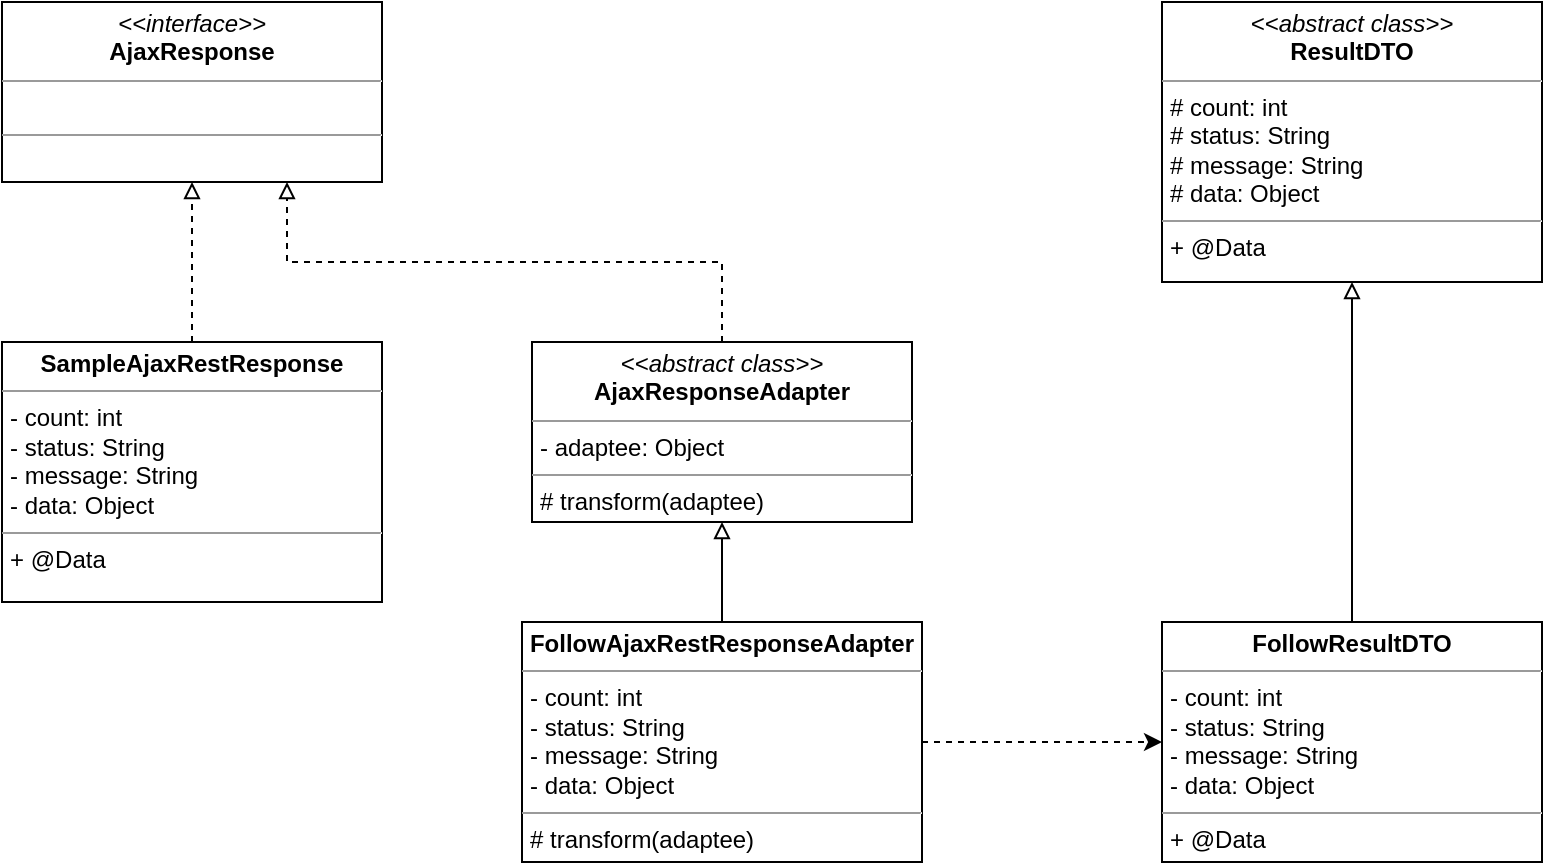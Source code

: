 <mxfile version="14.1.9" type="device"><diagram id="4Qua2tRlom2xMhvLz8AV" name="Page-1"><mxGraphModel dx="1641" dy="695" grid="1" gridSize="10" guides="1" tooltips="1" connect="1" arrows="1" fold="1" page="1" pageScale="1" pageWidth="827" pageHeight="1169" math="0" shadow="0"><root><mxCell id="0"/><mxCell id="1" parent="0"/><mxCell id="agtTRONanMto4UQ3hIQZ-1" value="&lt;p style=&quot;margin: 0px ; margin-top: 4px ; text-align: center&quot;&gt;&lt;i&gt;&amp;lt;&amp;lt;interface&amp;gt;&amp;gt;&lt;/i&gt;&lt;br&gt;&lt;b&gt;AjaxResponse&lt;/b&gt;&lt;/p&gt;&lt;hr size=&quot;1&quot;&gt;&lt;p style=&quot;margin: 0px ; margin-left: 4px&quot;&gt;&lt;br&gt;&lt;/p&gt;&lt;hr size=&quot;1&quot;&gt;&lt;p style=&quot;margin: 0px ; margin-left: 4px&quot;&gt;&lt;br&gt;&lt;/p&gt;" style="verticalAlign=top;align=left;overflow=fill;fontSize=12;fontFamily=Helvetica;html=1;" parent="1" vertex="1"><mxGeometry x="-800" y="60" width="190" height="90" as="geometry"/></mxCell><mxCell id="agtTRONanMto4UQ3hIQZ-3" style="edgeStyle=orthogonalEdgeStyle;rounded=0;orthogonalLoop=1;jettySize=auto;html=1;entryX=0.5;entryY=1;entryDx=0;entryDy=0;endArrow=block;endFill=0;dashed=1;" parent="1" source="agtTRONanMto4UQ3hIQZ-2" target="agtTRONanMto4UQ3hIQZ-1" edge="1"><mxGeometry relative="1" as="geometry"/></mxCell><mxCell id="agtTRONanMto4UQ3hIQZ-2" value="&lt;p style=&quot;margin: 0px ; margin-top: 4px ; text-align: center&quot;&gt;&lt;b&gt;SampleAjaxRestResponse&lt;/b&gt;&lt;/p&gt;&lt;hr size=&quot;1&quot;&gt;&lt;p style=&quot;margin: 0px ; margin-left: 4px&quot;&gt;- count: int&lt;/p&gt;&lt;p style=&quot;margin: 0px ; margin-left: 4px&quot;&gt;- status: String&lt;/p&gt;&lt;p style=&quot;margin: 0px ; margin-left: 4px&quot;&gt;- message: String&lt;/p&gt;&lt;p style=&quot;margin: 0px ; margin-left: 4px&quot;&gt;- data: Object&lt;/p&gt;&lt;hr size=&quot;1&quot;&gt;&lt;p style=&quot;margin: 0px ; margin-left: 4px&quot;&gt;+ @Data&lt;/p&gt;" style="verticalAlign=top;align=left;overflow=fill;fontSize=12;fontFamily=Helvetica;html=1;" parent="1" vertex="1"><mxGeometry x="-800" y="230" width="190" height="130" as="geometry"/></mxCell><mxCell id="agtTRONanMto4UQ3hIQZ-4" value="&lt;p style=&quot;margin: 0px ; margin-top: 4px ; text-align: center&quot;&gt;&lt;i&gt;&amp;lt;&amp;lt;abstract class&amp;gt;&amp;gt;&lt;/i&gt;&lt;br&gt;&lt;b&gt;ResultDTO&lt;/b&gt;&lt;/p&gt;&lt;hr size=&quot;1&quot;&gt;&lt;p style=&quot;margin: 0px 0px 0px 4px&quot;&gt;# count: int&lt;/p&gt;&lt;p style=&quot;margin: 0px 0px 0px 4px&quot;&gt;# status: String&lt;/p&gt;&lt;p style=&quot;margin: 0px 0px 0px 4px&quot;&gt;# message: String&lt;/p&gt;&lt;p style=&quot;margin: 0px 0px 0px 4px&quot;&gt;# data: Object&lt;/p&gt;&lt;hr size=&quot;1&quot;&gt;&lt;p style=&quot;margin: 0px ; margin-left: 4px&quot;&gt;+ @Data&lt;/p&gt;" style="verticalAlign=top;align=left;overflow=fill;fontSize=12;fontFamily=Helvetica;html=1;" parent="1" vertex="1"><mxGeometry x="-220" y="60" width="190" height="140" as="geometry"/></mxCell><mxCell id="agtTRONanMto4UQ3hIQZ-6" style="edgeStyle=orthogonalEdgeStyle;rounded=0;orthogonalLoop=1;jettySize=auto;html=1;entryX=0.5;entryY=1;entryDx=0;entryDy=0;endArrow=block;endFill=0;" parent="1" source="agtTRONanMto4UQ3hIQZ-5" target="agtTRONanMto4UQ3hIQZ-4" edge="1"><mxGeometry relative="1" as="geometry"/></mxCell><mxCell id="agtTRONanMto4UQ3hIQZ-5" value="&lt;p style=&quot;margin: 0px ; margin-top: 4px ; text-align: center&quot;&gt;&lt;b&gt;FollowResultDTO&lt;/b&gt;&lt;/p&gt;&lt;hr size=&quot;1&quot;&gt;&lt;p style=&quot;margin: 0px ; margin-left: 4px&quot;&gt;- count: int&lt;/p&gt;&lt;p style=&quot;margin: 0px ; margin-left: 4px&quot;&gt;- status: String&lt;/p&gt;&lt;p style=&quot;margin: 0px ; margin-left: 4px&quot;&gt;- message: String&lt;/p&gt;&lt;p style=&quot;margin: 0px ; margin-left: 4px&quot;&gt;- data: Object&lt;/p&gt;&lt;hr size=&quot;1&quot;&gt;&lt;p style=&quot;margin: 0px ; margin-left: 4px&quot;&gt;+ @Data&lt;/p&gt;" style="verticalAlign=top;align=left;overflow=fill;fontSize=12;fontFamily=Helvetica;html=1;" parent="1" vertex="1"><mxGeometry x="-220" y="370" width="190" height="120" as="geometry"/></mxCell><mxCell id="agtTRONanMto4UQ3hIQZ-7" value="&lt;p style=&quot;margin: 0px ; margin-top: 4px ; text-align: center&quot;&gt;&lt;i&gt;&amp;lt;&amp;lt;abstract class&amp;gt;&amp;gt;&lt;/i&gt;&lt;br&gt;&lt;b&gt;AjaxResponseAdapter&lt;/b&gt;&lt;/p&gt;&lt;hr size=&quot;1&quot;&gt;&lt;p style=&quot;margin: 0px ; margin-left: 4px&quot;&gt;- adaptee: Object&lt;/p&gt;&lt;hr size=&quot;1&quot;&gt;&lt;p style=&quot;margin: 0px ; margin-left: 4px&quot;&gt;# transform(adaptee)&lt;br&gt;&lt;br&gt;&lt;/p&gt;" style="verticalAlign=top;align=left;overflow=fill;fontSize=12;fontFamily=Helvetica;html=1;" parent="1" vertex="1"><mxGeometry x="-535" y="230" width="190" height="90" as="geometry"/></mxCell><mxCell id="agtTRONanMto4UQ3hIQZ-9" style="edgeStyle=orthogonalEdgeStyle;rounded=0;orthogonalLoop=1;jettySize=auto;html=1;entryX=0.75;entryY=1;entryDx=0;entryDy=0;dashed=1;endArrow=block;endFill=0;exitX=0.5;exitY=0;exitDx=0;exitDy=0;" parent="1" source="agtTRONanMto4UQ3hIQZ-7" target="agtTRONanMto4UQ3hIQZ-1" edge="1"><mxGeometry relative="1" as="geometry"><Array as="points"><mxPoint x="-440" y="190"/><mxPoint x="-657" y="190"/></Array></mxGeometry></mxCell><mxCell id="agtTRONanMto4UQ3hIQZ-10" style="edgeStyle=orthogonalEdgeStyle;rounded=0;orthogonalLoop=1;jettySize=auto;html=1;entryX=0.5;entryY=1;entryDx=0;entryDy=0;endArrow=block;endFill=0;" parent="1" source="agtTRONanMto4UQ3hIQZ-8" target="agtTRONanMto4UQ3hIQZ-7" edge="1"><mxGeometry relative="1" as="geometry"/></mxCell><mxCell id="agtTRONanMto4UQ3hIQZ-11" style="edgeStyle=orthogonalEdgeStyle;rounded=0;orthogonalLoop=1;jettySize=auto;html=1;entryX=0;entryY=0.5;entryDx=0;entryDy=0;endArrow=classic;endFill=1;dashed=1;" parent="1" source="agtTRONanMto4UQ3hIQZ-8" target="agtTRONanMto4UQ3hIQZ-5" edge="1"><mxGeometry relative="1" as="geometry"/></mxCell><mxCell id="agtTRONanMto4UQ3hIQZ-8" value="&lt;p style=&quot;margin: 0px ; margin-top: 4px ; text-align: center&quot;&gt;&lt;b&gt;FollowAjaxRestResponseAdapter&lt;/b&gt;&lt;/p&gt;&lt;hr size=&quot;1&quot;&gt;&lt;p style=&quot;margin: 0px ; margin-left: 4px&quot;&gt;- count: int&lt;/p&gt;&lt;p style=&quot;margin: 0px ; margin-left: 4px&quot;&gt;- status: String&lt;/p&gt;&lt;p style=&quot;margin: 0px ; margin-left: 4px&quot;&gt;- message: String&lt;/p&gt;&lt;p style=&quot;margin: 0px ; margin-left: 4px&quot;&gt;- data: Object&lt;/p&gt;&lt;hr size=&quot;1&quot;&gt;&lt;p style=&quot;margin: 0px ; margin-left: 4px&quot;&gt;# transform(adaptee)&lt;/p&gt;" style="verticalAlign=top;align=left;overflow=fill;fontSize=12;fontFamily=Helvetica;html=1;" parent="1" vertex="1"><mxGeometry x="-540" y="370" width="200" height="120" as="geometry"/></mxCell></root></mxGraphModel></diagram></mxfile>